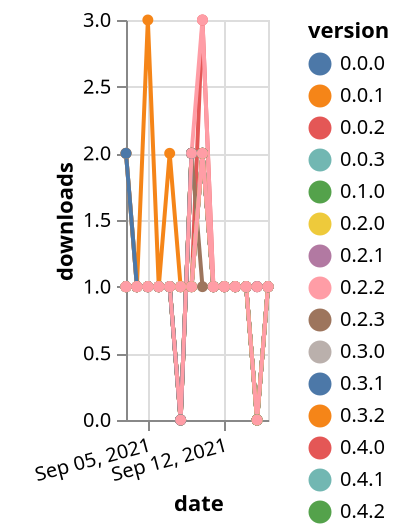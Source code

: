 {"$schema": "https://vega.github.io/schema/vega-lite/v5.json", "description": "A simple bar chart with embedded data.", "data": {"values": [{"date": "2021-09-03", "total": 142, "delta": 1, "version": "0.0.3"}, {"date": "2021-09-04", "total": 143, "delta": 1, "version": "0.0.3"}, {"date": "2021-09-05", "total": 144, "delta": 1, "version": "0.0.3"}, {"date": "2021-09-06", "total": 145, "delta": 1, "version": "0.0.3"}, {"date": "2021-09-07", "total": 146, "delta": 1, "version": "0.0.3"}, {"date": "2021-09-08", "total": 146, "delta": 0, "version": "0.0.3"}, {"date": "2021-09-09", "total": 148, "delta": 2, "version": "0.0.3"}, {"date": "2021-09-10", "total": 150, "delta": 2, "version": "0.0.3"}, {"date": "2021-09-11", "total": 151, "delta": 1, "version": "0.0.3"}, {"date": "2021-09-12", "total": 152, "delta": 1, "version": "0.0.3"}, {"date": "2021-09-13", "total": 153, "delta": 1, "version": "0.0.3"}, {"date": "2021-09-14", "total": 154, "delta": 1, "version": "0.0.3"}, {"date": "2021-09-15", "total": 154, "delta": 0, "version": "0.0.3"}, {"date": "2021-09-16", "total": 155, "delta": 1, "version": "0.0.3"}, {"date": "2021-09-03", "total": 149, "delta": 1, "version": "0.2.0"}, {"date": "2021-09-04", "total": 150, "delta": 1, "version": "0.2.0"}, {"date": "2021-09-05", "total": 151, "delta": 1, "version": "0.2.0"}, {"date": "2021-09-06", "total": 152, "delta": 1, "version": "0.2.0"}, {"date": "2021-09-07", "total": 153, "delta": 1, "version": "0.2.0"}, {"date": "2021-09-08", "total": 153, "delta": 0, "version": "0.2.0"}, {"date": "2021-09-09", "total": 155, "delta": 2, "version": "0.2.0"}, {"date": "2021-09-10", "total": 157, "delta": 2, "version": "0.2.0"}, {"date": "2021-09-11", "total": 158, "delta": 1, "version": "0.2.0"}, {"date": "2021-09-12", "total": 159, "delta": 1, "version": "0.2.0"}, {"date": "2021-09-13", "total": 160, "delta": 1, "version": "0.2.0"}, {"date": "2021-09-14", "total": 161, "delta": 1, "version": "0.2.0"}, {"date": "2021-09-15", "total": 161, "delta": 0, "version": "0.2.0"}, {"date": "2021-09-16", "total": 162, "delta": 1, "version": "0.2.0"}, {"date": "2021-09-03", "total": 163, "delta": 1, "version": "0.4.0"}, {"date": "2021-09-04", "total": 164, "delta": 1, "version": "0.4.0"}, {"date": "2021-09-05", "total": 165, "delta": 1, "version": "0.4.0"}, {"date": "2021-09-06", "total": 166, "delta": 1, "version": "0.4.0"}, {"date": "2021-09-07", "total": 167, "delta": 1, "version": "0.4.0"}, {"date": "2021-09-08", "total": 168, "delta": 1, "version": "0.4.0"}, {"date": "2021-09-09", "total": 169, "delta": 1, "version": "0.4.0"}, {"date": "2021-09-10", "total": 172, "delta": 3, "version": "0.4.0"}, {"date": "2021-09-11", "total": 173, "delta": 1, "version": "0.4.0"}, {"date": "2021-09-12", "total": 174, "delta": 1, "version": "0.4.0"}, {"date": "2021-09-13", "total": 175, "delta": 1, "version": "0.4.0"}, {"date": "2021-09-14", "total": 176, "delta": 1, "version": "0.4.0"}, {"date": "2021-09-15", "total": 176, "delta": 0, "version": "0.4.0"}, {"date": "2021-09-16", "total": 177, "delta": 1, "version": "0.4.0"}, {"date": "2021-09-03", "total": 136, "delta": 1, "version": "0.2.3"}, {"date": "2021-09-04", "total": 137, "delta": 1, "version": "0.2.3"}, {"date": "2021-09-05", "total": 138, "delta": 1, "version": "0.2.3"}, {"date": "2021-09-06", "total": 139, "delta": 1, "version": "0.2.3"}, {"date": "2021-09-07", "total": 140, "delta": 1, "version": "0.2.3"}, {"date": "2021-09-08", "total": 140, "delta": 0, "version": "0.2.3"}, {"date": "2021-09-09", "total": 142, "delta": 2, "version": "0.2.3"}, {"date": "2021-09-10", "total": 143, "delta": 1, "version": "0.2.3"}, {"date": "2021-09-11", "total": 144, "delta": 1, "version": "0.2.3"}, {"date": "2021-09-12", "total": 145, "delta": 1, "version": "0.2.3"}, {"date": "2021-09-13", "total": 146, "delta": 1, "version": "0.2.3"}, {"date": "2021-09-14", "total": 147, "delta": 1, "version": "0.2.3"}, {"date": "2021-09-15", "total": 147, "delta": 0, "version": "0.2.3"}, {"date": "2021-09-16", "total": 148, "delta": 1, "version": "0.2.3"}, {"date": "2021-09-03", "total": 117, "delta": 2, "version": "0.5.2"}, {"date": "2021-09-04", "total": 118, "delta": 1, "version": "0.5.2"}, {"date": "2021-09-05", "total": 119, "delta": 1, "version": "0.5.2"}, {"date": "2021-09-06", "total": 120, "delta": 1, "version": "0.5.2"}, {"date": "2021-09-07", "total": 121, "delta": 1, "version": "0.5.2"}, {"date": "2021-09-08", "total": 122, "delta": 1, "version": "0.5.2"}, {"date": "2021-09-09", "total": 123, "delta": 1, "version": "0.5.2"}, {"date": "2021-09-10", "total": 125, "delta": 2, "version": "0.5.2"}, {"date": "2021-09-11", "total": 126, "delta": 1, "version": "0.5.2"}, {"date": "2021-09-12", "total": 127, "delta": 1, "version": "0.5.2"}, {"date": "2021-09-13", "total": 128, "delta": 1, "version": "0.5.2"}, {"date": "2021-09-14", "total": 129, "delta": 1, "version": "0.5.2"}, {"date": "2021-09-15", "total": 130, "delta": 1, "version": "0.5.2"}, {"date": "2021-09-16", "total": 131, "delta": 1, "version": "0.5.2"}, {"date": "2021-09-03", "total": 147, "delta": 1, "version": "0.0.2"}, {"date": "2021-09-04", "total": 148, "delta": 1, "version": "0.0.2"}, {"date": "2021-09-05", "total": 149, "delta": 1, "version": "0.0.2"}, {"date": "2021-09-06", "total": 150, "delta": 1, "version": "0.0.2"}, {"date": "2021-09-07", "total": 151, "delta": 1, "version": "0.0.2"}, {"date": "2021-09-08", "total": 151, "delta": 0, "version": "0.0.2"}, {"date": "2021-09-09", "total": 153, "delta": 2, "version": "0.0.2"}, {"date": "2021-09-10", "total": 155, "delta": 2, "version": "0.0.2"}, {"date": "2021-09-11", "total": 156, "delta": 1, "version": "0.0.2"}, {"date": "2021-09-12", "total": 157, "delta": 1, "version": "0.0.2"}, {"date": "2021-09-13", "total": 158, "delta": 1, "version": "0.0.2"}, {"date": "2021-09-14", "total": 159, "delta": 1, "version": "0.0.2"}, {"date": "2021-09-15", "total": 159, "delta": 0, "version": "0.0.2"}, {"date": "2021-09-16", "total": 160, "delta": 1, "version": "0.0.2"}, {"date": "2021-09-03", "total": 148, "delta": 1, "version": "0.0.1"}, {"date": "2021-09-04", "total": 149, "delta": 1, "version": "0.0.1"}, {"date": "2021-09-05", "total": 150, "delta": 1, "version": "0.0.1"}, {"date": "2021-09-06", "total": 151, "delta": 1, "version": "0.0.1"}, {"date": "2021-09-07", "total": 152, "delta": 1, "version": "0.0.1"}, {"date": "2021-09-08", "total": 152, "delta": 0, "version": "0.0.1"}, {"date": "2021-09-09", "total": 154, "delta": 2, "version": "0.0.1"}, {"date": "2021-09-10", "total": 156, "delta": 2, "version": "0.0.1"}, {"date": "2021-09-11", "total": 157, "delta": 1, "version": "0.0.1"}, {"date": "2021-09-12", "total": 158, "delta": 1, "version": "0.0.1"}, {"date": "2021-09-13", "total": 159, "delta": 1, "version": "0.0.1"}, {"date": "2021-09-14", "total": 160, "delta": 1, "version": "0.0.1"}, {"date": "2021-09-15", "total": 160, "delta": 0, "version": "0.0.1"}, {"date": "2021-09-16", "total": 161, "delta": 1, "version": "0.0.1"}, {"date": "2021-09-03", "total": 140, "delta": 1, "version": "0.2.1"}, {"date": "2021-09-04", "total": 141, "delta": 1, "version": "0.2.1"}, {"date": "2021-09-05", "total": 142, "delta": 1, "version": "0.2.1"}, {"date": "2021-09-06", "total": 143, "delta": 1, "version": "0.2.1"}, {"date": "2021-09-07", "total": 144, "delta": 1, "version": "0.2.1"}, {"date": "2021-09-08", "total": 144, "delta": 0, "version": "0.2.1"}, {"date": "2021-09-09", "total": 146, "delta": 2, "version": "0.2.1"}, {"date": "2021-09-10", "total": 148, "delta": 2, "version": "0.2.1"}, {"date": "2021-09-11", "total": 149, "delta": 1, "version": "0.2.1"}, {"date": "2021-09-12", "total": 150, "delta": 1, "version": "0.2.1"}, {"date": "2021-09-13", "total": 151, "delta": 1, "version": "0.2.1"}, {"date": "2021-09-14", "total": 152, "delta": 1, "version": "0.2.1"}, {"date": "2021-09-15", "total": 152, "delta": 0, "version": "0.2.1"}, {"date": "2021-09-16", "total": 153, "delta": 1, "version": "0.2.1"}, {"date": "2021-09-03", "total": 126, "delta": 1, "version": "0.4.2"}, {"date": "2021-09-04", "total": 127, "delta": 1, "version": "0.4.2"}, {"date": "2021-09-05", "total": 128, "delta": 1, "version": "0.4.2"}, {"date": "2021-09-06", "total": 129, "delta": 1, "version": "0.4.2"}, {"date": "2021-09-07", "total": 130, "delta": 1, "version": "0.4.2"}, {"date": "2021-09-08", "total": 131, "delta": 1, "version": "0.4.2"}, {"date": "2021-09-09", "total": 132, "delta": 1, "version": "0.4.2"}, {"date": "2021-09-10", "total": 134, "delta": 2, "version": "0.4.2"}, {"date": "2021-09-11", "total": 135, "delta": 1, "version": "0.4.2"}, {"date": "2021-09-12", "total": 136, "delta": 1, "version": "0.4.2"}, {"date": "2021-09-13", "total": 137, "delta": 1, "version": "0.4.2"}, {"date": "2021-09-14", "total": 138, "delta": 1, "version": "0.4.2"}, {"date": "2021-09-15", "total": 138, "delta": 0, "version": "0.4.2"}, {"date": "2021-09-16", "total": 139, "delta": 1, "version": "0.4.2"}, {"date": "2021-09-03", "total": 130, "delta": 1, "version": "0.3.2"}, {"date": "2021-09-04", "total": 131, "delta": 1, "version": "0.3.2"}, {"date": "2021-09-05", "total": 132, "delta": 1, "version": "0.3.2"}, {"date": "2021-09-06", "total": 133, "delta": 1, "version": "0.3.2"}, {"date": "2021-09-07", "total": 134, "delta": 1, "version": "0.3.2"}, {"date": "2021-09-08", "total": 134, "delta": 0, "version": "0.3.2"}, {"date": "2021-09-09", "total": 136, "delta": 2, "version": "0.3.2"}, {"date": "2021-09-10", "total": 138, "delta": 2, "version": "0.3.2"}, {"date": "2021-09-11", "total": 139, "delta": 1, "version": "0.3.2"}, {"date": "2021-09-12", "total": 140, "delta": 1, "version": "0.3.2"}, {"date": "2021-09-13", "total": 141, "delta": 1, "version": "0.3.2"}, {"date": "2021-09-14", "total": 142, "delta": 1, "version": "0.3.2"}, {"date": "2021-09-15", "total": 142, "delta": 0, "version": "0.3.2"}, {"date": "2021-09-16", "total": 143, "delta": 1, "version": "0.3.2"}, {"date": "2021-09-03", "total": 144, "delta": 1, "version": "0.3.0"}, {"date": "2021-09-04", "total": 145, "delta": 1, "version": "0.3.0"}, {"date": "2021-09-05", "total": 146, "delta": 1, "version": "0.3.0"}, {"date": "2021-09-06", "total": 147, "delta": 1, "version": "0.3.0"}, {"date": "2021-09-07", "total": 148, "delta": 1, "version": "0.3.0"}, {"date": "2021-09-08", "total": 148, "delta": 0, "version": "0.3.0"}, {"date": "2021-09-09", "total": 150, "delta": 2, "version": "0.3.0"}, {"date": "2021-09-10", "total": 152, "delta": 2, "version": "0.3.0"}, {"date": "2021-09-11", "total": 153, "delta": 1, "version": "0.3.0"}, {"date": "2021-09-12", "total": 154, "delta": 1, "version": "0.3.0"}, {"date": "2021-09-13", "total": 155, "delta": 1, "version": "0.3.0"}, {"date": "2021-09-14", "total": 156, "delta": 1, "version": "0.3.0"}, {"date": "2021-09-15", "total": 156, "delta": 0, "version": "0.3.0"}, {"date": "2021-09-16", "total": 157, "delta": 1, "version": "0.3.0"}, {"date": "2021-09-03", "total": 113, "delta": 2, "version": "0.5.3"}, {"date": "2021-09-04", "total": 114, "delta": 1, "version": "0.5.3"}, {"date": "2021-09-05", "total": 115, "delta": 1, "version": "0.5.3"}, {"date": "2021-09-06", "total": 116, "delta": 1, "version": "0.5.3"}, {"date": "2021-09-07", "total": 117, "delta": 1, "version": "0.5.3"}, {"date": "2021-09-08", "total": 118, "delta": 1, "version": "0.5.3"}, {"date": "2021-09-09", "total": 119, "delta": 1, "version": "0.5.3"}, {"date": "2021-09-10", "total": 121, "delta": 2, "version": "0.5.3"}, {"date": "2021-09-11", "total": 122, "delta": 1, "version": "0.5.3"}, {"date": "2021-09-12", "total": 123, "delta": 1, "version": "0.5.3"}, {"date": "2021-09-13", "total": 124, "delta": 1, "version": "0.5.3"}, {"date": "2021-09-14", "total": 125, "delta": 1, "version": "0.5.3"}, {"date": "2021-09-15", "total": 126, "delta": 1, "version": "0.5.3"}, {"date": "2021-09-16", "total": 127, "delta": 1, "version": "0.5.3"}, {"date": "2021-09-03", "total": 151, "delta": 1, "version": "0.0.0"}, {"date": "2021-09-04", "total": 152, "delta": 1, "version": "0.0.0"}, {"date": "2021-09-05", "total": 153, "delta": 1, "version": "0.0.0"}, {"date": "2021-09-06", "total": 154, "delta": 1, "version": "0.0.0"}, {"date": "2021-09-07", "total": 155, "delta": 1, "version": "0.0.0"}, {"date": "2021-09-08", "total": 155, "delta": 0, "version": "0.0.0"}, {"date": "2021-09-09", "total": 157, "delta": 2, "version": "0.0.0"}, {"date": "2021-09-10", "total": 159, "delta": 2, "version": "0.0.0"}, {"date": "2021-09-11", "total": 160, "delta": 1, "version": "0.0.0"}, {"date": "2021-09-12", "total": 161, "delta": 1, "version": "0.0.0"}, {"date": "2021-09-13", "total": 162, "delta": 1, "version": "0.0.0"}, {"date": "2021-09-14", "total": 163, "delta": 1, "version": "0.0.0"}, {"date": "2021-09-15", "total": 163, "delta": 0, "version": "0.0.0"}, {"date": "2021-09-16", "total": 164, "delta": 1, "version": "0.0.0"}, {"date": "2021-09-03", "total": 10, "delta": 2, "version": "0.5.5"}, {"date": "2021-09-04", "total": 11, "delta": 1, "version": "0.5.5"}, {"date": "2021-09-05", "total": 14, "delta": 3, "version": "0.5.5"}, {"date": "2021-09-06", "total": 15, "delta": 1, "version": "0.5.5"}, {"date": "2021-09-07", "total": 17, "delta": 2, "version": "0.5.5"}, {"date": "2021-09-08", "total": 18, "delta": 1, "version": "0.5.5"}, {"date": "2021-09-09", "total": 19, "delta": 1, "version": "0.5.5"}, {"date": "2021-09-10", "total": 21, "delta": 2, "version": "0.5.5"}, {"date": "2021-09-11", "total": 22, "delta": 1, "version": "0.5.5"}, {"date": "2021-09-12", "total": 23, "delta": 1, "version": "0.5.5"}, {"date": "2021-09-13", "total": 24, "delta": 1, "version": "0.5.5"}, {"date": "2021-09-14", "total": 25, "delta": 1, "version": "0.5.5"}, {"date": "2021-09-15", "total": 26, "delta": 1, "version": "0.5.5"}, {"date": "2021-09-16", "total": 27, "delta": 1, "version": "0.5.5"}, {"date": "2021-09-03", "total": 139, "delta": 1, "version": "0.1.0"}, {"date": "2021-09-04", "total": 140, "delta": 1, "version": "0.1.0"}, {"date": "2021-09-05", "total": 141, "delta": 1, "version": "0.1.0"}, {"date": "2021-09-06", "total": 142, "delta": 1, "version": "0.1.0"}, {"date": "2021-09-07", "total": 143, "delta": 1, "version": "0.1.0"}, {"date": "2021-09-08", "total": 143, "delta": 0, "version": "0.1.0"}, {"date": "2021-09-09", "total": 145, "delta": 2, "version": "0.1.0"}, {"date": "2021-09-10", "total": 147, "delta": 2, "version": "0.1.0"}, {"date": "2021-09-11", "total": 148, "delta": 1, "version": "0.1.0"}, {"date": "2021-09-12", "total": 149, "delta": 1, "version": "0.1.0"}, {"date": "2021-09-13", "total": 150, "delta": 1, "version": "0.1.0"}, {"date": "2021-09-14", "total": 151, "delta": 1, "version": "0.1.0"}, {"date": "2021-09-15", "total": 151, "delta": 0, "version": "0.1.0"}, {"date": "2021-09-16", "total": 152, "delta": 1, "version": "0.1.0"}, {"date": "2021-09-03", "total": 84, "delta": 2, "version": "0.5.4"}, {"date": "2021-09-04", "total": 85, "delta": 1, "version": "0.5.4"}, {"date": "2021-09-05", "total": 86, "delta": 1, "version": "0.5.4"}, {"date": "2021-09-06", "total": 87, "delta": 1, "version": "0.5.4"}, {"date": "2021-09-07", "total": 88, "delta": 1, "version": "0.5.4"}, {"date": "2021-09-08", "total": 89, "delta": 1, "version": "0.5.4"}, {"date": "2021-09-09", "total": 90, "delta": 1, "version": "0.5.4"}, {"date": "2021-09-10", "total": 92, "delta": 2, "version": "0.5.4"}, {"date": "2021-09-11", "total": 93, "delta": 1, "version": "0.5.4"}, {"date": "2021-09-12", "total": 94, "delta": 1, "version": "0.5.4"}, {"date": "2021-09-13", "total": 95, "delta": 1, "version": "0.5.4"}, {"date": "2021-09-14", "total": 96, "delta": 1, "version": "0.5.4"}, {"date": "2021-09-15", "total": 97, "delta": 1, "version": "0.5.4"}, {"date": "2021-09-16", "total": 98, "delta": 1, "version": "0.5.4"}, {"date": "2021-09-03", "total": 131, "delta": 1, "version": "0.4.1"}, {"date": "2021-09-04", "total": 132, "delta": 1, "version": "0.4.1"}, {"date": "2021-09-05", "total": 133, "delta": 1, "version": "0.4.1"}, {"date": "2021-09-06", "total": 134, "delta": 1, "version": "0.4.1"}, {"date": "2021-09-07", "total": 135, "delta": 1, "version": "0.4.1"}, {"date": "2021-09-08", "total": 136, "delta": 1, "version": "0.4.1"}, {"date": "2021-09-09", "total": 137, "delta": 1, "version": "0.4.1"}, {"date": "2021-09-10", "total": 139, "delta": 2, "version": "0.4.1"}, {"date": "2021-09-11", "total": 140, "delta": 1, "version": "0.4.1"}, {"date": "2021-09-12", "total": 141, "delta": 1, "version": "0.4.1"}, {"date": "2021-09-13", "total": 142, "delta": 1, "version": "0.4.1"}, {"date": "2021-09-14", "total": 143, "delta": 1, "version": "0.4.1"}, {"date": "2021-09-15", "total": 143, "delta": 0, "version": "0.4.1"}, {"date": "2021-09-16", "total": 144, "delta": 1, "version": "0.4.1"}, {"date": "2021-09-03", "total": 126, "delta": 1, "version": "0.5.0"}, {"date": "2021-09-04", "total": 127, "delta": 1, "version": "0.5.0"}, {"date": "2021-09-05", "total": 128, "delta": 1, "version": "0.5.0"}, {"date": "2021-09-06", "total": 129, "delta": 1, "version": "0.5.0"}, {"date": "2021-09-07", "total": 130, "delta": 1, "version": "0.5.0"}, {"date": "2021-09-08", "total": 131, "delta": 1, "version": "0.5.0"}, {"date": "2021-09-09", "total": 132, "delta": 1, "version": "0.5.0"}, {"date": "2021-09-10", "total": 134, "delta": 2, "version": "0.5.0"}, {"date": "2021-09-11", "total": 135, "delta": 1, "version": "0.5.0"}, {"date": "2021-09-12", "total": 136, "delta": 1, "version": "0.5.0"}, {"date": "2021-09-13", "total": 137, "delta": 1, "version": "0.5.0"}, {"date": "2021-09-14", "total": 138, "delta": 1, "version": "0.5.0"}, {"date": "2021-09-15", "total": 139, "delta": 1, "version": "0.5.0"}, {"date": "2021-09-16", "total": 140, "delta": 1, "version": "0.5.0"}, {"date": "2021-09-03", "total": 130, "delta": 1, "version": "0.3.1"}, {"date": "2021-09-04", "total": 131, "delta": 1, "version": "0.3.1"}, {"date": "2021-09-05", "total": 132, "delta": 1, "version": "0.3.1"}, {"date": "2021-09-06", "total": 133, "delta": 1, "version": "0.3.1"}, {"date": "2021-09-07", "total": 134, "delta": 1, "version": "0.3.1"}, {"date": "2021-09-08", "total": 134, "delta": 0, "version": "0.3.1"}, {"date": "2021-09-09", "total": 136, "delta": 2, "version": "0.3.1"}, {"date": "2021-09-10", "total": 138, "delta": 2, "version": "0.3.1"}, {"date": "2021-09-11", "total": 139, "delta": 1, "version": "0.3.1"}, {"date": "2021-09-12", "total": 140, "delta": 1, "version": "0.3.1"}, {"date": "2021-09-13", "total": 141, "delta": 1, "version": "0.3.1"}, {"date": "2021-09-14", "total": 142, "delta": 1, "version": "0.3.1"}, {"date": "2021-09-15", "total": 142, "delta": 0, "version": "0.3.1"}, {"date": "2021-09-16", "total": 143, "delta": 1, "version": "0.3.1"}, {"date": "2021-09-03", "total": 132, "delta": 1, "version": "0.4.3"}, {"date": "2021-09-04", "total": 133, "delta": 1, "version": "0.4.3"}, {"date": "2021-09-05", "total": 134, "delta": 1, "version": "0.4.3"}, {"date": "2021-09-06", "total": 135, "delta": 1, "version": "0.4.3"}, {"date": "2021-09-07", "total": 136, "delta": 1, "version": "0.4.3"}, {"date": "2021-09-08", "total": 137, "delta": 1, "version": "0.4.3"}, {"date": "2021-09-09", "total": 138, "delta": 1, "version": "0.4.3"}, {"date": "2021-09-10", "total": 140, "delta": 2, "version": "0.4.3"}, {"date": "2021-09-11", "total": 141, "delta": 1, "version": "0.4.3"}, {"date": "2021-09-12", "total": 142, "delta": 1, "version": "0.4.3"}, {"date": "2021-09-13", "total": 143, "delta": 1, "version": "0.4.3"}, {"date": "2021-09-14", "total": 144, "delta": 1, "version": "0.4.3"}, {"date": "2021-09-15", "total": 144, "delta": 0, "version": "0.4.3"}, {"date": "2021-09-16", "total": 145, "delta": 1, "version": "0.4.3"}, {"date": "2021-09-03", "total": 180, "delta": 1, "version": "0.2.2"}, {"date": "2021-09-04", "total": 181, "delta": 1, "version": "0.2.2"}, {"date": "2021-09-05", "total": 182, "delta": 1, "version": "0.2.2"}, {"date": "2021-09-06", "total": 183, "delta": 1, "version": "0.2.2"}, {"date": "2021-09-07", "total": 184, "delta": 1, "version": "0.2.2"}, {"date": "2021-09-08", "total": 184, "delta": 0, "version": "0.2.2"}, {"date": "2021-09-09", "total": 186, "delta": 2, "version": "0.2.2"}, {"date": "2021-09-10", "total": 189, "delta": 3, "version": "0.2.2"}, {"date": "2021-09-11", "total": 190, "delta": 1, "version": "0.2.2"}, {"date": "2021-09-12", "total": 191, "delta": 1, "version": "0.2.2"}, {"date": "2021-09-13", "total": 192, "delta": 1, "version": "0.2.2"}, {"date": "2021-09-14", "total": 193, "delta": 1, "version": "0.2.2"}, {"date": "2021-09-15", "total": 193, "delta": 0, "version": "0.2.2"}, {"date": "2021-09-16", "total": 194, "delta": 1, "version": "0.2.2"}, {"date": "2021-09-03", "total": 121, "delta": 1, "version": "0.5.1"}, {"date": "2021-09-04", "total": 122, "delta": 1, "version": "0.5.1"}, {"date": "2021-09-05", "total": 123, "delta": 1, "version": "0.5.1"}, {"date": "2021-09-06", "total": 124, "delta": 1, "version": "0.5.1"}, {"date": "2021-09-07", "total": 125, "delta": 1, "version": "0.5.1"}, {"date": "2021-09-08", "total": 126, "delta": 1, "version": "0.5.1"}, {"date": "2021-09-09", "total": 127, "delta": 1, "version": "0.5.1"}, {"date": "2021-09-10", "total": 129, "delta": 2, "version": "0.5.1"}, {"date": "2021-09-11", "total": 130, "delta": 1, "version": "0.5.1"}, {"date": "2021-09-12", "total": 131, "delta": 1, "version": "0.5.1"}, {"date": "2021-09-13", "total": 132, "delta": 1, "version": "0.5.1"}, {"date": "2021-09-14", "total": 133, "delta": 1, "version": "0.5.1"}, {"date": "2021-09-15", "total": 134, "delta": 1, "version": "0.5.1"}, {"date": "2021-09-16", "total": 135, "delta": 1, "version": "0.5.1"}]}, "width": "container", "mark": {"type": "line", "point": {"filled": true}}, "encoding": {"x": {"field": "date", "type": "temporal", "timeUnit": "yearmonthdate", "title": "date", "axis": {"labelAngle": -15}}, "y": {"field": "delta", "type": "quantitative", "title": "downloads"}, "color": {"field": "version", "type": "nominal"}, "tooltip": {"field": "delta"}}}
